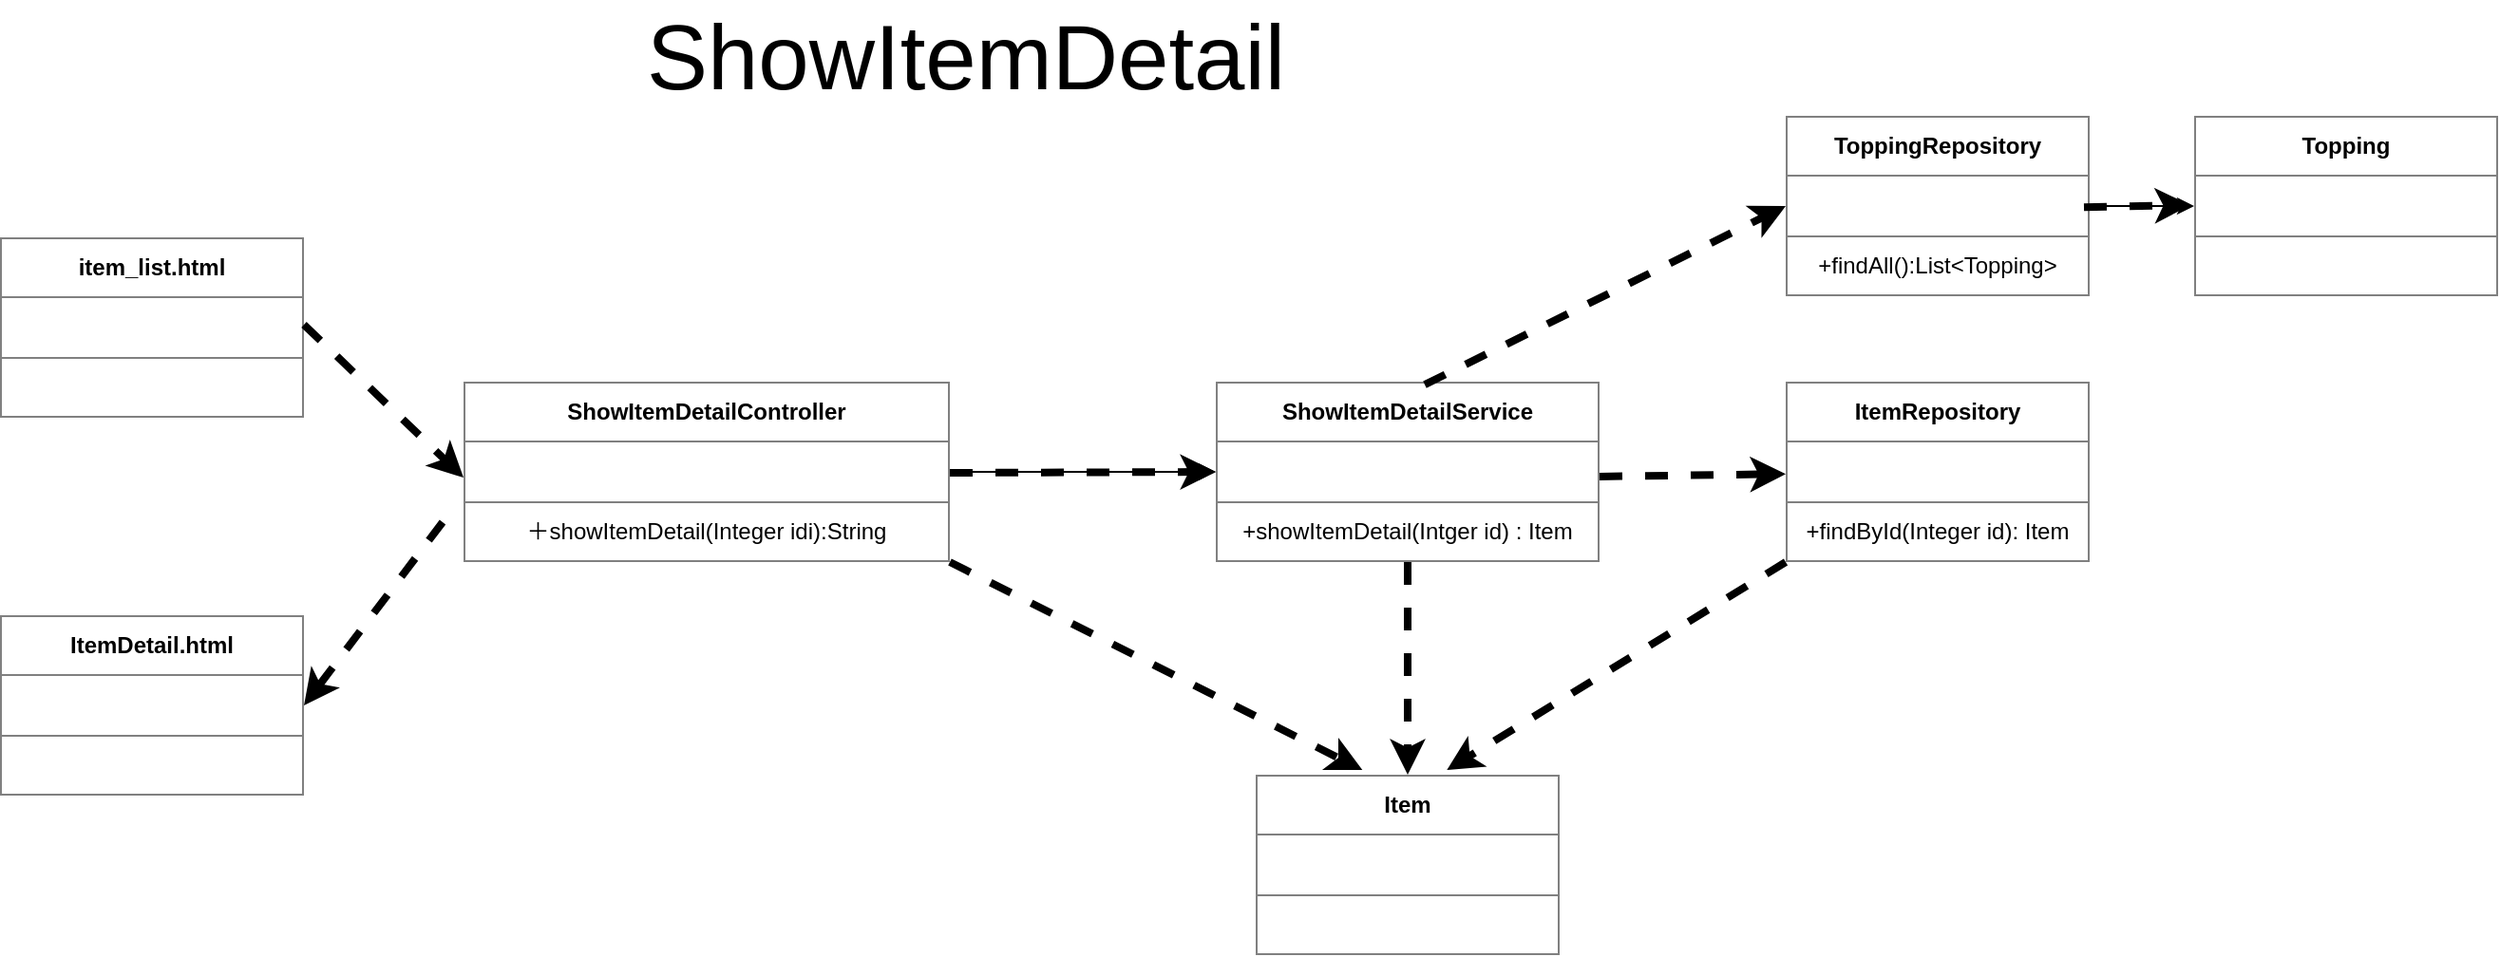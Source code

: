 <mxfile>
    <diagram id="fUQeei5k9DSLfmeSv0bA" name="Page-1">
        <mxGraphModel dx="642" dy="654" grid="0" gridSize="10" guides="1" tooltips="1" connect="1" arrows="1" fold="1" page="1" pageScale="1" pageWidth="827" pageHeight="1169" background="#ffffff" math="0" shadow="0">
            <root>
                <mxCell id="0"/>
                <mxCell id="1" parent="0"/>
                <mxCell id="4" value="&lt;table border=&quot;1&quot; width=&quot;100%&quot; cellpadding=&quot;4&quot; style=&quot;width: 100% ; height: 100% ; border-collapse: collapse&quot;&gt;&lt;tbody&gt;&lt;tr&gt;&lt;th align=&quot;center&quot;&gt;ItemDetail.html&lt;/th&gt;&lt;/tr&gt;&lt;tr&gt;&lt;td align=&quot;center&quot;&gt;&lt;br&gt;&lt;/td&gt;&lt;/tr&gt;&lt;tr&gt;&lt;td align=&quot;center&quot;&gt;&lt;br&gt;&lt;/td&gt;&lt;/tr&gt;&lt;/tbody&gt;&lt;/table&gt;" style="text;html=1;strokeColor=none;fillColor=none;overflow=fill;fontColor=#000000;" parent="1" vertex="1">
                    <mxGeometry x="90" y="413" width="160" height="95" as="geometry"/>
                </mxCell>
                <mxCell id="7" value="&lt;table border=&quot;1&quot; width=&quot;100%&quot; cellpadding=&quot;4&quot; style=&quot;width: 100% ; height: 100% ; border-collapse: collapse&quot;&gt;&lt;tbody&gt;&lt;tr&gt;&lt;th align=&quot;center&quot;&gt;ShowItemDetailService&lt;/th&gt;&lt;/tr&gt;&lt;tr&gt;&lt;td align=&quot;center&quot;&gt;&lt;br&gt;&lt;/td&gt;&lt;/tr&gt;&lt;tr&gt;&lt;td align=&quot;center&quot;&gt;+showItemDetail(Intger id) : Item&lt;/td&gt;&lt;/tr&gt;&lt;/tbody&gt;&lt;/table&gt;" style="text;html=1;strokeColor=none;fillColor=none;overflow=fill;fontColor=#000000;" parent="1" vertex="1">
                    <mxGeometry x="730" y="290" width="202" height="95" as="geometry"/>
                </mxCell>
                <mxCell id="8" value="&lt;table border=&quot;1&quot; width=&quot;100%&quot; cellpadding=&quot;4&quot; style=&quot;width: 100% ; height: 100% ; border-collapse: collapse&quot;&gt;&lt;tbody&gt;&lt;tr&gt;&lt;th align=&quot;center&quot;&gt;Item&lt;br&gt;&lt;/th&gt;&lt;/tr&gt;&lt;tr&gt;&lt;td align=&quot;center&quot;&gt;&lt;br&gt;&lt;/td&gt;&lt;/tr&gt;&lt;tr&gt;&lt;td align=&quot;center&quot;&gt;&lt;br&gt;&lt;/td&gt;&lt;/tr&gt;&lt;/tbody&gt;&lt;/table&gt;" style="text;html=1;strokeColor=none;fillColor=none;overflow=fill;fontColor=#000000;" parent="1" vertex="1">
                    <mxGeometry x="751" y="497" width="160" height="95" as="geometry"/>
                </mxCell>
                <mxCell id="23" value="" style="edgeStyle=none;html=1;" edge="1" parent="1" source="10" target="7">
                    <mxGeometry relative="1" as="geometry"/>
                </mxCell>
                <mxCell id="10" value="&lt;table border=&quot;1&quot; width=&quot;100%&quot; cellpadding=&quot;4&quot; style=&quot;width: 100% ; height: 100% ; border-collapse: collapse&quot;&gt;&lt;tbody&gt;&lt;tr&gt;&lt;th align=&quot;center&quot;&gt;ShowItemDetailController&lt;/th&gt;&lt;/tr&gt;&lt;tr&gt;&lt;td align=&quot;center&quot;&gt;&lt;br&gt;&lt;/td&gt;&lt;/tr&gt;&lt;tr&gt;&lt;td align=&quot;center&quot;&gt;＋showItemDetail(Integer idi):String&lt;br&gt;&lt;/td&gt;&lt;/tr&gt;&lt;/tbody&gt;&lt;/table&gt;" style="text;html=1;strokeColor=none;fillColor=none;overflow=fill;fontColor=#000000;" parent="1" vertex="1">
                    <mxGeometry x="334" y="290" width="256" height="95" as="geometry"/>
                </mxCell>
                <mxCell id="12" value="&lt;span style=&quot;font-size: 48px&quot;&gt;ShowItemDetail&lt;/span&gt;" style="text;html=1;align=center;verticalAlign=middle;resizable=0;points=[];autosize=1;strokeColor=none;fillColor=none;fontColor=none;" vertex="1" parent="1">
                    <mxGeometry x="425" y="103" width="346" height="31" as="geometry"/>
                </mxCell>
                <mxCell id="13" value="&lt;table border=&quot;1&quot; width=&quot;100%&quot; cellpadding=&quot;4&quot; style=&quot;width: 100% ; height: 100% ; border-collapse: collapse&quot;&gt;&lt;tbody&gt;&lt;tr&gt;&lt;th align=&quot;center&quot;&gt;ItemRepository&lt;/th&gt;&lt;/tr&gt;&lt;tr&gt;&lt;td align=&quot;center&quot;&gt;&lt;br&gt;&lt;/td&gt;&lt;/tr&gt;&lt;tr&gt;&lt;td align=&quot;center&quot;&gt;+findById(Integer id): Item&lt;br&gt;&lt;/td&gt;&lt;/tr&gt;&lt;/tbody&gt;&lt;/table&gt;" style="text;html=1;strokeColor=none;fillColor=none;overflow=fill;fontColor=#000000;" vertex="1" parent="1">
                    <mxGeometry x="1030" y="290" width="160" height="95" as="geometry"/>
                </mxCell>
                <mxCell id="14" value="&lt;table border=&quot;1&quot; width=&quot;100%&quot; cellpadding=&quot;4&quot; style=&quot;width: 100% ; height: 100% ; border-collapse: collapse&quot;&gt;&lt;tbody&gt;&lt;tr&gt;&lt;th align=&quot;center&quot;&gt;item_list.html&lt;br&gt;&lt;/th&gt;&lt;/tr&gt;&lt;tr&gt;&lt;td align=&quot;center&quot;&gt;&lt;br&gt;&lt;/td&gt;&lt;/tr&gt;&lt;tr&gt;&lt;td align=&quot;center&quot;&gt;&lt;br&gt;&lt;/td&gt;&lt;/tr&gt;&lt;/tbody&gt;&lt;/table&gt;" style="text;html=1;strokeColor=none;fillColor=none;overflow=fill;fontColor=#000000;" vertex="1" parent="1">
                    <mxGeometry x="90" y="214" width="160" height="95" as="geometry"/>
                </mxCell>
                <mxCell id="15" style="edgeStyle=none;html=1;entryX=0;entryY=0.5;entryDx=0;entryDy=0;dashed=1;fontColor=#000000;strokeColor=#000000;strokeWidth=4;" edge="1" parent="1">
                    <mxGeometry relative="1" as="geometry">
                        <mxPoint x="250" y="260" as="sourcePoint"/>
                        <mxPoint x="334.0" y="340.5" as="targetPoint"/>
                        <Array as="points">
                            <mxPoint x="250" y="260"/>
                        </Array>
                    </mxGeometry>
                </mxCell>
                <mxCell id="17" style="edgeStyle=none;html=1;entryX=1;entryY=0.5;entryDx=0;entryDy=0;dashed=1;fontColor=#000000;strokeColor=#000000;strokeWidth=4;" edge="1" parent="1" target="4">
                    <mxGeometry relative="1" as="geometry">
                        <mxPoint x="323" y="364" as="sourcePoint"/>
                        <mxPoint x="374.0" y="540.5" as="targetPoint"/>
                        <Array as="points"/>
                    </mxGeometry>
                </mxCell>
                <mxCell id="18" style="edgeStyle=none;html=1;entryX=0;entryY=0.5;entryDx=0;entryDy=0;dashed=1;fontColor=#000000;strokeColor=#000000;strokeWidth=4;" edge="1" parent="1" target="7">
                    <mxGeometry relative="1" as="geometry">
                        <mxPoint x="590" y="338" as="sourcePoint"/>
                        <mxPoint x="444.0" y="570.5" as="targetPoint"/>
                        <Array as="points"/>
                    </mxGeometry>
                </mxCell>
                <mxCell id="19" style="edgeStyle=none;html=1;dashed=1;fontColor=#000000;strokeColor=#000000;strokeWidth=4;exitX=1;exitY=0.526;exitDx=0;exitDy=0;exitPerimeter=0;" edge="1" parent="1" source="7" target="13">
                    <mxGeometry relative="1" as="geometry">
                        <mxPoint x="760" y="338" as="sourcePoint"/>
                        <mxPoint x="870" y="340" as="targetPoint"/>
                        <Array as="points"/>
                    </mxGeometry>
                </mxCell>
                <mxCell id="20" style="edgeStyle=none;html=1;dashed=1;fontColor=#000000;strokeColor=#000000;strokeWidth=4;exitX=1;exitY=1;exitDx=0;exitDy=0;entryX=0.351;entryY=-0.026;entryDx=0;entryDy=0;entryPerimeter=0;" edge="1" parent="1" source="10" target="8">
                    <mxGeometry relative="1" as="geometry">
                        <mxPoint x="494" y="400" as="sourcePoint"/>
                        <mxPoint x="604" y="400.03" as="targetPoint"/>
                        <Array as="points"/>
                    </mxGeometry>
                </mxCell>
                <mxCell id="21" style="edgeStyle=none;html=1;dashed=1;fontColor=#000000;strokeColor=#000000;strokeWidth=4;exitX=0;exitY=1;exitDx=0;exitDy=0;entryX=0.629;entryY=-0.026;entryDx=0;entryDy=0;entryPerimeter=0;" edge="1" parent="1" source="13" target="8">
                    <mxGeometry relative="1" as="geometry">
                        <mxPoint x="770" y="349.97" as="sourcePoint"/>
                        <mxPoint x="880" y="350" as="targetPoint"/>
                        <Array as="points"/>
                    </mxGeometry>
                </mxCell>
                <mxCell id="22" style="edgeStyle=none;html=1;dashed=1;fontColor=#000000;strokeColor=#000000;strokeWidth=4;exitX=0.5;exitY=1;exitDx=0;exitDy=0;entryX=0.5;entryY=0;entryDx=0;entryDy=0;" edge="1" parent="1" source="7" target="8">
                    <mxGeometry relative="1" as="geometry">
                        <mxPoint x="880" y="395" as="sourcePoint"/>
                        <mxPoint x="680" y="470" as="targetPoint"/>
                        <Array as="points"/>
                    </mxGeometry>
                </mxCell>
                <mxCell id="27" value="" style="edgeStyle=none;html=1;" edge="1" parent="1" source="24" target="26">
                    <mxGeometry relative="1" as="geometry"/>
                </mxCell>
                <mxCell id="24" value="&lt;table border=&quot;1&quot; width=&quot;100%&quot; cellpadding=&quot;4&quot; style=&quot;width: 100% ; height: 100% ; border-collapse: collapse&quot;&gt;&lt;tbody&gt;&lt;tr&gt;&lt;th align=&quot;center&quot;&gt;ToppingRepository&lt;/th&gt;&lt;/tr&gt;&lt;tr&gt;&lt;td align=&quot;center&quot;&gt;&lt;br&gt;&lt;/td&gt;&lt;/tr&gt;&lt;tr&gt;&lt;td align=&quot;center&quot;&gt;+findAll():List&amp;lt;Topping&amp;gt;&lt;br&gt;&lt;/td&gt;&lt;/tr&gt;&lt;/tbody&gt;&lt;/table&gt;" style="text;html=1;strokeColor=none;fillColor=none;overflow=fill;fontColor=#000000;" vertex="1" parent="1">
                    <mxGeometry x="1030" y="150" width="160" height="95" as="geometry"/>
                </mxCell>
                <mxCell id="25" style="edgeStyle=none;html=1;dashed=1;fontColor=#000000;strokeColor=#000000;strokeWidth=4;exitX=1;exitY=0.526;exitDx=0;exitDy=0;exitPerimeter=0;entryX=0;entryY=0.5;entryDx=0;entryDy=0;" edge="1" parent="1" target="24">
                    <mxGeometry relative="1" as="geometry">
                        <mxPoint x="840" y="291.57" as="sourcePoint"/>
                        <mxPoint x="980" y="289.998" as="targetPoint"/>
                        <Array as="points"/>
                    </mxGeometry>
                </mxCell>
                <mxCell id="26" value="&lt;table border=&quot;1&quot; width=&quot;100%&quot; cellpadding=&quot;4&quot; style=&quot;width: 100% ; height: 100% ; border-collapse: collapse&quot;&gt;&lt;tbody&gt;&lt;tr&gt;&lt;th align=&quot;center&quot;&gt;Topping&lt;/th&gt;&lt;/tr&gt;&lt;tr&gt;&lt;td align=&quot;center&quot;&gt;&lt;br&gt;&lt;/td&gt;&lt;/tr&gt;&lt;tr&gt;&lt;td align=&quot;center&quot;&gt;&lt;br&gt;&lt;/td&gt;&lt;/tr&gt;&lt;/tbody&gt;&lt;/table&gt;" style="text;html=1;strokeColor=none;fillColor=none;overflow=fill;fontColor=#000000;" vertex="1" parent="1">
                    <mxGeometry x="1245" y="150" width="160" height="95" as="geometry"/>
                </mxCell>
                <mxCell id="28" style="edgeStyle=none;html=1;dashed=1;fontColor=#000000;strokeColor=#000000;strokeWidth=4;exitX=1;exitY=0.526;exitDx=0;exitDy=0;exitPerimeter=0;" edge="1" parent="1">
                    <mxGeometry relative="1" as="geometry">
                        <mxPoint x="1187" y="198.18" as="sourcePoint"/>
                        <mxPoint x="1243" y="197" as="targetPoint"/>
                        <Array as="points"/>
                    </mxGeometry>
                </mxCell>
            </root>
        </mxGraphModel>
    </diagram>
</mxfile>